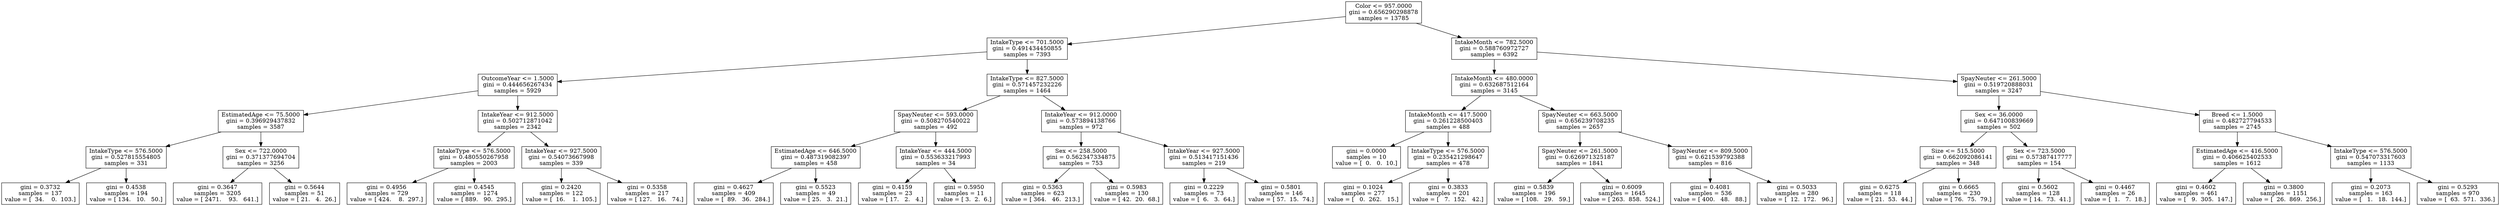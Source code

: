 digraph Tree {
0 [label="Color <= 957.0000\ngini = 0.656290298878\nsamples = 13785", shape="box"] ;
1 [label="IntakeType <= 701.5000\ngini = 0.491434450855\nsamples = 7393", shape="box"] ;
0 -> 1 ;
2 [label="OutcomeYear <= 1.5000\ngini = 0.444656267434\nsamples = 5929", shape="box"] ;
1 -> 2 ;
3 [label="EstimatedAge <= 75.5000\ngini = 0.396929437832\nsamples = 3587", shape="box"] ;
2 -> 3 ;
4 [label="IntakeType <= 576.5000\ngini = 0.527815554805\nsamples = 331", shape="box"] ;
3 -> 4 ;
5 [label="gini = 0.3732\nsamples = 137\nvalue = [  34.    0.  103.]", shape="box"] ;
4 -> 5 ;
6 [label="gini = 0.4538\nsamples = 194\nvalue = [ 134.   10.   50.]", shape="box"] ;
4 -> 6 ;
7 [label="Sex <= 722.0000\ngini = 0.371377694704\nsamples = 3256", shape="box"] ;
3 -> 7 ;
8 [label="gini = 0.3647\nsamples = 3205\nvalue = [ 2471.    93.   641.]", shape="box"] ;
7 -> 8 ;
9 [label="gini = 0.5644\nsamples = 51\nvalue = [ 21.   4.  26.]", shape="box"] ;
7 -> 9 ;
10 [label="IntakeYear <= 912.5000\ngini = 0.502712871042\nsamples = 2342", shape="box"] ;
2 -> 10 ;
11 [label="IntakeType <= 576.5000\ngini = 0.480550267958\nsamples = 2003", shape="box"] ;
10 -> 11 ;
12 [label="gini = 0.4956\nsamples = 729\nvalue = [ 424.    8.  297.]", shape="box"] ;
11 -> 12 ;
13 [label="gini = 0.4545\nsamples = 1274\nvalue = [ 889.   90.  295.]", shape="box"] ;
11 -> 13 ;
14 [label="IntakeYear <= 927.5000\ngini = 0.54073667998\nsamples = 339", shape="box"] ;
10 -> 14 ;
15 [label="gini = 0.2420\nsamples = 122\nvalue = [  16.    1.  105.]", shape="box"] ;
14 -> 15 ;
16 [label="gini = 0.5358\nsamples = 217\nvalue = [ 127.   16.   74.]", shape="box"] ;
14 -> 16 ;
17 [label="IntakeType <= 827.5000\ngini = 0.571457232226\nsamples = 1464", shape="box"] ;
1 -> 17 ;
18 [label="SpayNeuter <= 593.0000\ngini = 0.508270540022\nsamples = 492", shape="box"] ;
17 -> 18 ;
19 [label="EstimatedAge <= 646.5000\ngini = 0.487319082397\nsamples = 458", shape="box"] ;
18 -> 19 ;
20 [label="gini = 0.4627\nsamples = 409\nvalue = [  89.   36.  284.]", shape="box"] ;
19 -> 20 ;
21 [label="gini = 0.5523\nsamples = 49\nvalue = [ 25.   3.  21.]", shape="box"] ;
19 -> 21 ;
22 [label="IntakeYear <= 444.5000\ngini = 0.553633217993\nsamples = 34", shape="box"] ;
18 -> 22 ;
23 [label="gini = 0.4159\nsamples = 23\nvalue = [ 17.   2.   4.]", shape="box"] ;
22 -> 23 ;
24 [label="gini = 0.5950\nsamples = 11\nvalue = [ 3.  2.  6.]", shape="box"] ;
22 -> 24 ;
25 [label="IntakeYear <= 912.0000\ngini = 0.573894138766\nsamples = 972", shape="box"] ;
17 -> 25 ;
26 [label="Sex <= 258.5000\ngini = 0.562347334875\nsamples = 753", shape="box"] ;
25 -> 26 ;
27 [label="gini = 0.5363\nsamples = 623\nvalue = [ 364.   46.  213.]", shape="box"] ;
26 -> 27 ;
28 [label="gini = 0.5983\nsamples = 130\nvalue = [ 42.  20.  68.]", shape="box"] ;
26 -> 28 ;
29 [label="IntakeYear <= 927.5000\ngini = 0.513417151436\nsamples = 219", shape="box"] ;
25 -> 29 ;
30 [label="gini = 0.2229\nsamples = 73\nvalue = [  6.   3.  64.]", shape="box"] ;
29 -> 30 ;
31 [label="gini = 0.5801\nsamples = 146\nvalue = [ 57.  15.  74.]", shape="box"] ;
29 -> 31 ;
32 [label="IntakeMonth <= 782.5000\ngini = 0.588760972727\nsamples = 6392", shape="box"] ;
0 -> 32 ;
33 [label="IntakeMonth <= 480.0000\ngini = 0.632687512164\nsamples = 3145", shape="box"] ;
32 -> 33 ;
34 [label="IntakeMonth <= 417.5000\ngini = 0.261228500403\nsamples = 488", shape="box"] ;
33 -> 34 ;
35 [label="gini = 0.0000\nsamples = 10\nvalue = [  0.   0.  10.]", shape="box"] ;
34 -> 35 ;
36 [label="IntakeType <= 576.5000\ngini = 0.235421298647\nsamples = 478", shape="box"] ;
34 -> 36 ;
37 [label="gini = 0.1024\nsamples = 277\nvalue = [   0.  262.   15.]", shape="box"] ;
36 -> 37 ;
38 [label="gini = 0.3833\nsamples = 201\nvalue = [   7.  152.   42.]", shape="box"] ;
36 -> 38 ;
39 [label="SpayNeuter <= 663.5000\ngini = 0.656239708235\nsamples = 2657", shape="box"] ;
33 -> 39 ;
40 [label="SpayNeuter <= 261.5000\ngini = 0.626971325187\nsamples = 1841", shape="box"] ;
39 -> 40 ;
41 [label="gini = 0.5839\nsamples = 196\nvalue = [ 108.   29.   59.]", shape="box"] ;
40 -> 41 ;
42 [label="gini = 0.6009\nsamples = 1645\nvalue = [ 263.  858.  524.]", shape="box"] ;
40 -> 42 ;
43 [label="SpayNeuter <= 809.5000\ngini = 0.621539792388\nsamples = 816", shape="box"] ;
39 -> 43 ;
44 [label="gini = 0.4081\nsamples = 536\nvalue = [ 400.   48.   88.]", shape="box"] ;
43 -> 44 ;
45 [label="gini = 0.5033\nsamples = 280\nvalue = [  12.  172.   96.]", shape="box"] ;
43 -> 45 ;
46 [label="SpayNeuter <= 261.5000\ngini = 0.519720888031\nsamples = 3247", shape="box"] ;
32 -> 46 ;
47 [label="Sex <= 36.0000\ngini = 0.647100839669\nsamples = 502", shape="box"] ;
46 -> 47 ;
48 [label="Size <= 515.5000\ngini = 0.662092086141\nsamples = 348", shape="box"] ;
47 -> 48 ;
49 [label="gini = 0.6275\nsamples = 118\nvalue = [ 21.  53.  44.]", shape="box"] ;
48 -> 49 ;
50 [label="gini = 0.6665\nsamples = 230\nvalue = [ 76.  75.  79.]", shape="box"] ;
48 -> 50 ;
51 [label="Sex <= 723.5000\ngini = 0.57387417777\nsamples = 154", shape="box"] ;
47 -> 51 ;
52 [label="gini = 0.5602\nsamples = 128\nvalue = [ 14.  73.  41.]", shape="box"] ;
51 -> 52 ;
53 [label="gini = 0.4467\nsamples = 26\nvalue = [  1.   7.  18.]", shape="box"] ;
51 -> 53 ;
54 [label="Breed <= 1.5000\ngini = 0.482727794533\nsamples = 2745", shape="box"] ;
46 -> 54 ;
55 [label="EstimatedAge <= 416.5000\ngini = 0.406625402533\nsamples = 1612", shape="box"] ;
54 -> 55 ;
56 [label="gini = 0.4602\nsamples = 461\nvalue = [   9.  305.  147.]", shape="box"] ;
55 -> 56 ;
57 [label="gini = 0.3800\nsamples = 1151\nvalue = [  26.  869.  256.]", shape="box"] ;
55 -> 57 ;
58 [label="IntakeType <= 576.5000\ngini = 0.547073317603\nsamples = 1133", shape="box"] ;
54 -> 58 ;
59 [label="gini = 0.2073\nsamples = 163\nvalue = [   1.   18.  144.]", shape="box"] ;
58 -> 59 ;
60 [label="gini = 0.5293\nsamples = 970\nvalue = [  63.  571.  336.]", shape="box"] ;
58 -> 60 ;
}